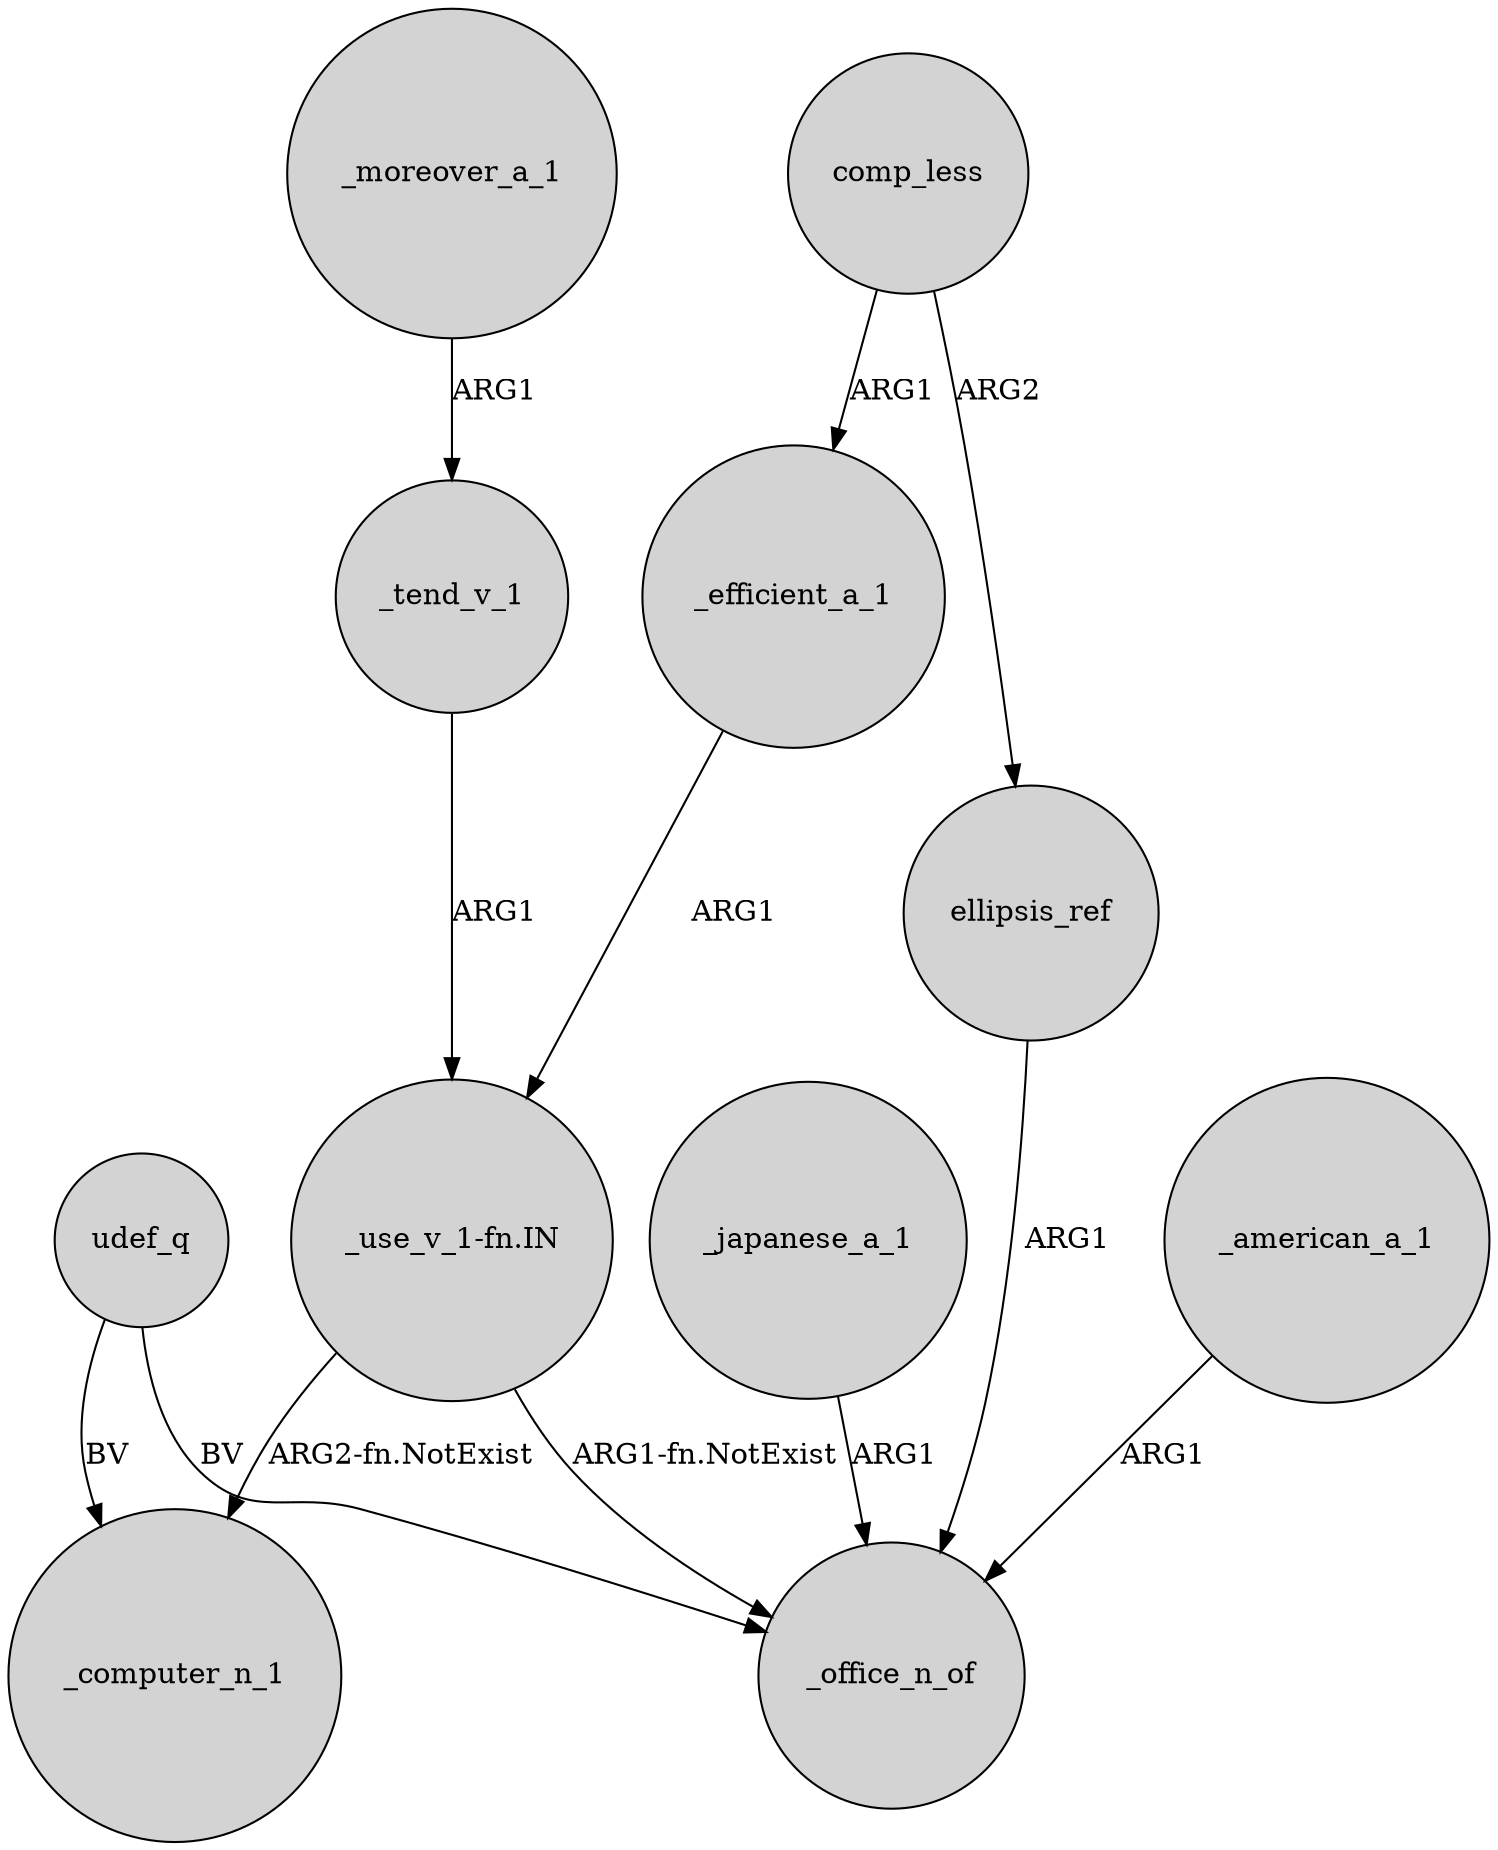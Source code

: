 digraph {
	node [shape=circle style=filled]
	udef_q -> _office_n_of [label=BV]
	ellipsis_ref -> _office_n_of [label=ARG1]
	comp_less -> ellipsis_ref [label=ARG2]
	_japanese_a_1 -> _office_n_of [label=ARG1]
	_efficient_a_1 -> "_use_v_1-fn.IN" [label=ARG1]
	_tend_v_1 -> "_use_v_1-fn.IN" [label=ARG1]
	_american_a_1 -> _office_n_of [label=ARG1]
	"_use_v_1-fn.IN" -> _office_n_of [label="ARG1-fn.NotExist"]
	_moreover_a_1 -> _tend_v_1 [label=ARG1]
	udef_q -> _computer_n_1 [label=BV]
	comp_less -> _efficient_a_1 [label=ARG1]
	"_use_v_1-fn.IN" -> _computer_n_1 [label="ARG2-fn.NotExist"]
}
